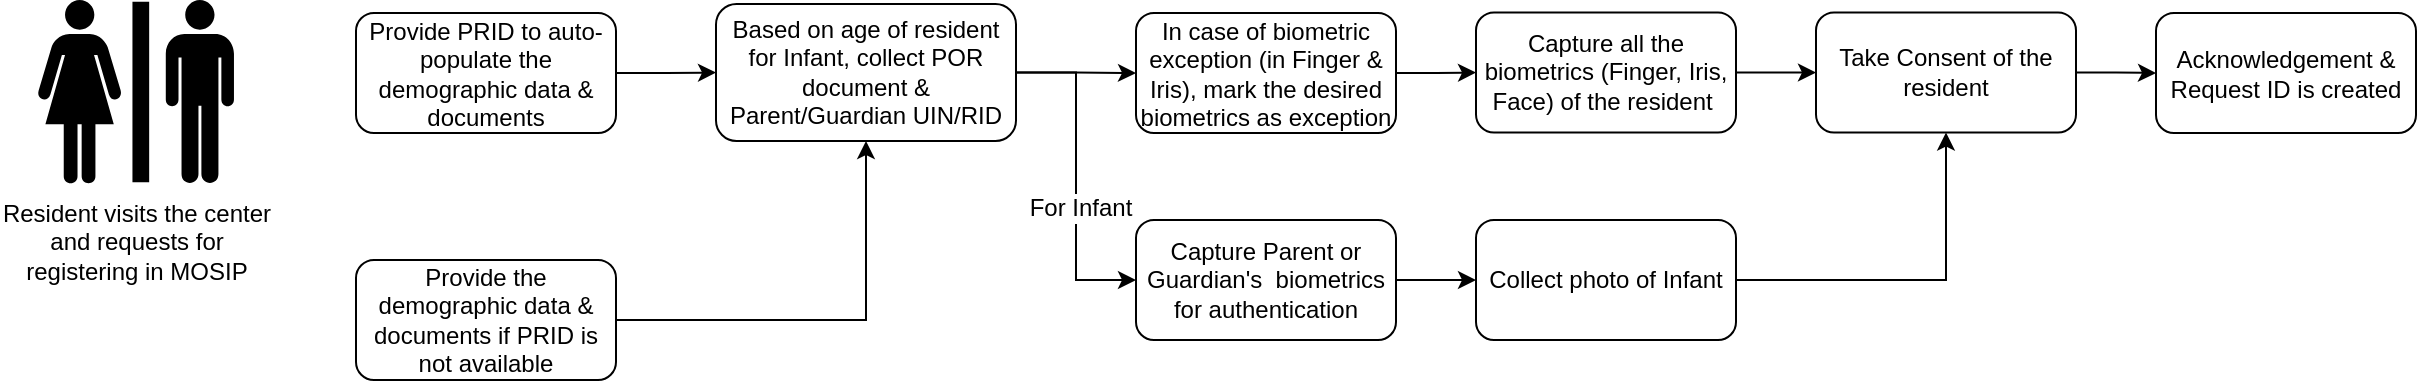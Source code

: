 <mxfile version="12.7.9" type="device"><diagram id="NEdNigbaCM-Es-PXKUE8" name="Page-1"><mxGraphModel dx="925" dy="447" grid="1" gridSize="10" guides="1" tooltips="1" connect="1" arrows="1" fold="1" page="1" pageScale="1" pageWidth="1654" pageHeight="1169" math="0" shadow="0"><root><mxCell id="0"/><mxCell id="1" parent="0"/><mxCell id="JXcvLduQgft_s4LtISRM-46" style="edgeStyle=orthogonalEdgeStyle;rounded=0;orthogonalLoop=1;jettySize=auto;html=1;exitX=1;exitY=0.5;exitDx=0;exitDy=0;fontSize=12;" edge="1" parent="1" source="JXcvLduQgft_s4LtISRM-1" target="JXcvLduQgft_s4LtISRM-45"><mxGeometry relative="1" as="geometry"/></mxCell><mxCell id="JXcvLduQgft_s4LtISRM-1" value="Provide PRID to auto-populate the demographic data &amp;amp; documents" style="rounded=1;whiteSpace=wrap;html=1;" vertex="1" parent="1"><mxGeometry x="200" y="76.5" width="130" height="60" as="geometry"/></mxCell><mxCell id="JXcvLduQgft_s4LtISRM-3" value="Resident visits the center &lt;br&gt;and requests for &lt;br&gt;registering in MOSIP" style="shape=mxgraph.signs.people.unisex;html=1;fillColor=#000000;strokeColor=none;verticalLabelPosition=bottom;verticalAlign=top;align=center;" vertex="1" parent="1"><mxGeometry x="40" y="70" width="99" height="93" as="geometry"/></mxCell><mxCell id="JXcvLduQgft_s4LtISRM-47" style="edgeStyle=orthogonalEdgeStyle;rounded=0;orthogonalLoop=1;jettySize=auto;html=1;exitX=1;exitY=0.5;exitDx=0;exitDy=0;fontSize=12;" edge="1" parent="1" source="JXcvLduQgft_s4LtISRM-44" target="JXcvLduQgft_s4LtISRM-45"><mxGeometry relative="1" as="geometry"/></mxCell><mxCell id="JXcvLduQgft_s4LtISRM-44" value="Provide the demographic data &amp;amp; documents if PRID is not available" style="rounded=1;whiteSpace=wrap;html=1;" vertex="1" parent="1"><mxGeometry x="200" y="200" width="130" height="60" as="geometry"/></mxCell><mxCell id="JXcvLduQgft_s4LtISRM-52" style="edgeStyle=orthogonalEdgeStyle;rounded=0;orthogonalLoop=1;jettySize=auto;html=1;exitX=1;exitY=0.5;exitDx=0;exitDy=0;entryX=0;entryY=0.5;entryDx=0;entryDy=0;fontSize=12;" edge="1" parent="1" source="JXcvLduQgft_s4LtISRM-45" target="JXcvLduQgft_s4LtISRM-51"><mxGeometry relative="1" as="geometry"/></mxCell><mxCell id="JXcvLduQgft_s4LtISRM-54" style="edgeStyle=orthogonalEdgeStyle;rounded=0;orthogonalLoop=1;jettySize=auto;html=1;exitX=1;exitY=0.5;exitDx=0;exitDy=0;entryX=0;entryY=0.5;entryDx=0;entryDy=0;fontSize=12;" edge="1" parent="1" source="JXcvLduQgft_s4LtISRM-45" target="JXcvLduQgft_s4LtISRM-53"><mxGeometry relative="1" as="geometry"/></mxCell><mxCell id="JXcvLduQgft_s4LtISRM-55" value="For Infant" style="text;html=1;align=center;verticalAlign=middle;resizable=0;points=[];labelBackgroundColor=#ffffff;fontSize=12;" vertex="1" connectable="0" parent="JXcvLduQgft_s4LtISRM-54"><mxGeometry x="0.188" y="2" relative="1" as="geometry"><mxPoint as="offset"/></mxGeometry></mxCell><mxCell id="JXcvLduQgft_s4LtISRM-45" value="Based on age of resident for Infant, collect POR document &amp;amp; Parent/Guardian UIN/RID" style="rounded=1;whiteSpace=wrap;html=1;" vertex="1" parent="1"><mxGeometry x="380" y="72" width="150" height="68.5" as="geometry"/></mxCell><mxCell id="JXcvLduQgft_s4LtISRM-58" style="edgeStyle=orthogonalEdgeStyle;rounded=0;orthogonalLoop=1;jettySize=auto;html=1;exitX=1;exitY=0.5;exitDx=0;exitDy=0;entryX=0;entryY=0.5;entryDx=0;entryDy=0;fontSize=12;" edge="1" parent="1" source="JXcvLduQgft_s4LtISRM-51" target="JXcvLduQgft_s4LtISRM-56"><mxGeometry relative="1" as="geometry"/></mxCell><mxCell id="JXcvLduQgft_s4LtISRM-51" value="In case of biometric exception (in Finger &amp;amp; Iris), mark the desired biometrics as exception" style="rounded=1;whiteSpace=wrap;html=1;" vertex="1" parent="1"><mxGeometry x="590" y="76.5" width="130" height="60" as="geometry"/></mxCell><mxCell id="JXcvLduQgft_s4LtISRM-59" style="edgeStyle=orthogonalEdgeStyle;rounded=0;orthogonalLoop=1;jettySize=auto;html=1;exitX=1;exitY=0.5;exitDx=0;exitDy=0;entryX=0;entryY=0.5;entryDx=0;entryDy=0;fontSize=12;" edge="1" parent="1" source="JXcvLduQgft_s4LtISRM-53" target="JXcvLduQgft_s4LtISRM-57"><mxGeometry relative="1" as="geometry"/></mxCell><mxCell id="JXcvLduQgft_s4LtISRM-53" value="Capture Parent or Guardian's&amp;nbsp; biometrics for authentication" style="rounded=1;whiteSpace=wrap;html=1;" vertex="1" parent="1"><mxGeometry x="590" y="180" width="130" height="60" as="geometry"/></mxCell><mxCell id="JXcvLduQgft_s4LtISRM-61" style="edgeStyle=orthogonalEdgeStyle;rounded=0;orthogonalLoop=1;jettySize=auto;html=1;exitX=1;exitY=0.5;exitDx=0;exitDy=0;entryX=0;entryY=0.5;entryDx=0;entryDy=0;fontSize=12;" edge="1" parent="1" source="JXcvLduQgft_s4LtISRM-56" target="JXcvLduQgft_s4LtISRM-60"><mxGeometry relative="1" as="geometry"/></mxCell><mxCell id="JXcvLduQgft_s4LtISRM-56" value="Capture all the biometrics (Finger, Iris, Face) of the resident&amp;nbsp;" style="rounded=1;whiteSpace=wrap;html=1;" vertex="1" parent="1"><mxGeometry x="760" y="76.25" width="130" height="60" as="geometry"/></mxCell><mxCell id="JXcvLduQgft_s4LtISRM-62" style="edgeStyle=orthogonalEdgeStyle;rounded=0;orthogonalLoop=1;jettySize=auto;html=1;entryX=0.5;entryY=1;entryDx=0;entryDy=0;fontSize=12;" edge="1" parent="1" source="JXcvLduQgft_s4LtISRM-57" target="JXcvLduQgft_s4LtISRM-60"><mxGeometry relative="1" as="geometry"/></mxCell><mxCell id="JXcvLduQgft_s4LtISRM-57" value="Collect photo of Infant" style="rounded=1;whiteSpace=wrap;html=1;" vertex="1" parent="1"><mxGeometry x="760" y="180" width="130" height="60" as="geometry"/></mxCell><mxCell id="JXcvLduQgft_s4LtISRM-64" style="edgeStyle=orthogonalEdgeStyle;rounded=0;orthogonalLoop=1;jettySize=auto;html=1;entryX=0;entryY=0.5;entryDx=0;entryDy=0;fontSize=12;" edge="1" parent="1" source="JXcvLduQgft_s4LtISRM-60" target="JXcvLduQgft_s4LtISRM-63"><mxGeometry relative="1" as="geometry"/></mxCell><mxCell id="JXcvLduQgft_s4LtISRM-60" value="Take Consent of the resident" style="rounded=1;whiteSpace=wrap;html=1;" vertex="1" parent="1"><mxGeometry x="930" y="76.25" width="130" height="60" as="geometry"/></mxCell><mxCell id="JXcvLduQgft_s4LtISRM-63" value="Acknowledgement &amp;amp; Request ID is created" style="rounded=1;whiteSpace=wrap;html=1;" vertex="1" parent="1"><mxGeometry x="1100" y="76.5" width="130" height="60" as="geometry"/></mxCell></root></mxGraphModel></diagram></mxfile>